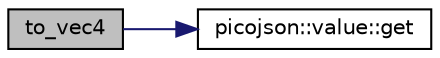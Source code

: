 digraph "to_vec4"
{
  edge [fontname="Helvetica",fontsize="10",labelfontname="Helvetica",labelfontsize="10"];
  node [fontname="Helvetica",fontsize="10",shape=record];
  rankdir="LR";
  Node5 [label="to_vec4",height=0.2,width=0.4,color="black", fillcolor="grey75", style="filled", fontcolor="black"];
  Node5 -> Node6 [color="midnightblue",fontsize="10",style="solid",fontname="Helvetica"];
  Node6 [label="picojson::value::get",height=0.2,width=0.4,color="black", fillcolor="white", style="filled",URL="$classpicojson_1_1value.html#a6a1099de1eb4f070445dc3eadb843a92"];
}
